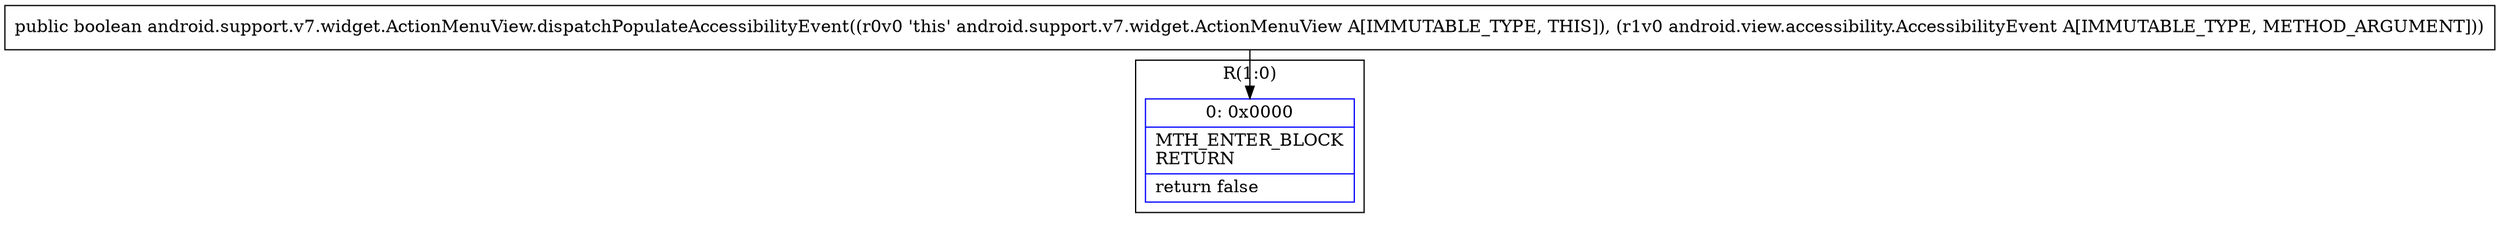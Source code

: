 digraph "CFG forandroid.support.v7.widget.ActionMenuView.dispatchPopulateAccessibilityEvent(Landroid\/view\/accessibility\/AccessibilityEvent;)Z" {
subgraph cluster_Region_1240825822 {
label = "R(1:0)";
node [shape=record,color=blue];
Node_0 [shape=record,label="{0\:\ 0x0000|MTH_ENTER_BLOCK\lRETURN\l|return false\l}"];
}
MethodNode[shape=record,label="{public boolean android.support.v7.widget.ActionMenuView.dispatchPopulateAccessibilityEvent((r0v0 'this' android.support.v7.widget.ActionMenuView A[IMMUTABLE_TYPE, THIS]), (r1v0 android.view.accessibility.AccessibilityEvent A[IMMUTABLE_TYPE, METHOD_ARGUMENT])) }"];
MethodNode -> Node_0;
}

